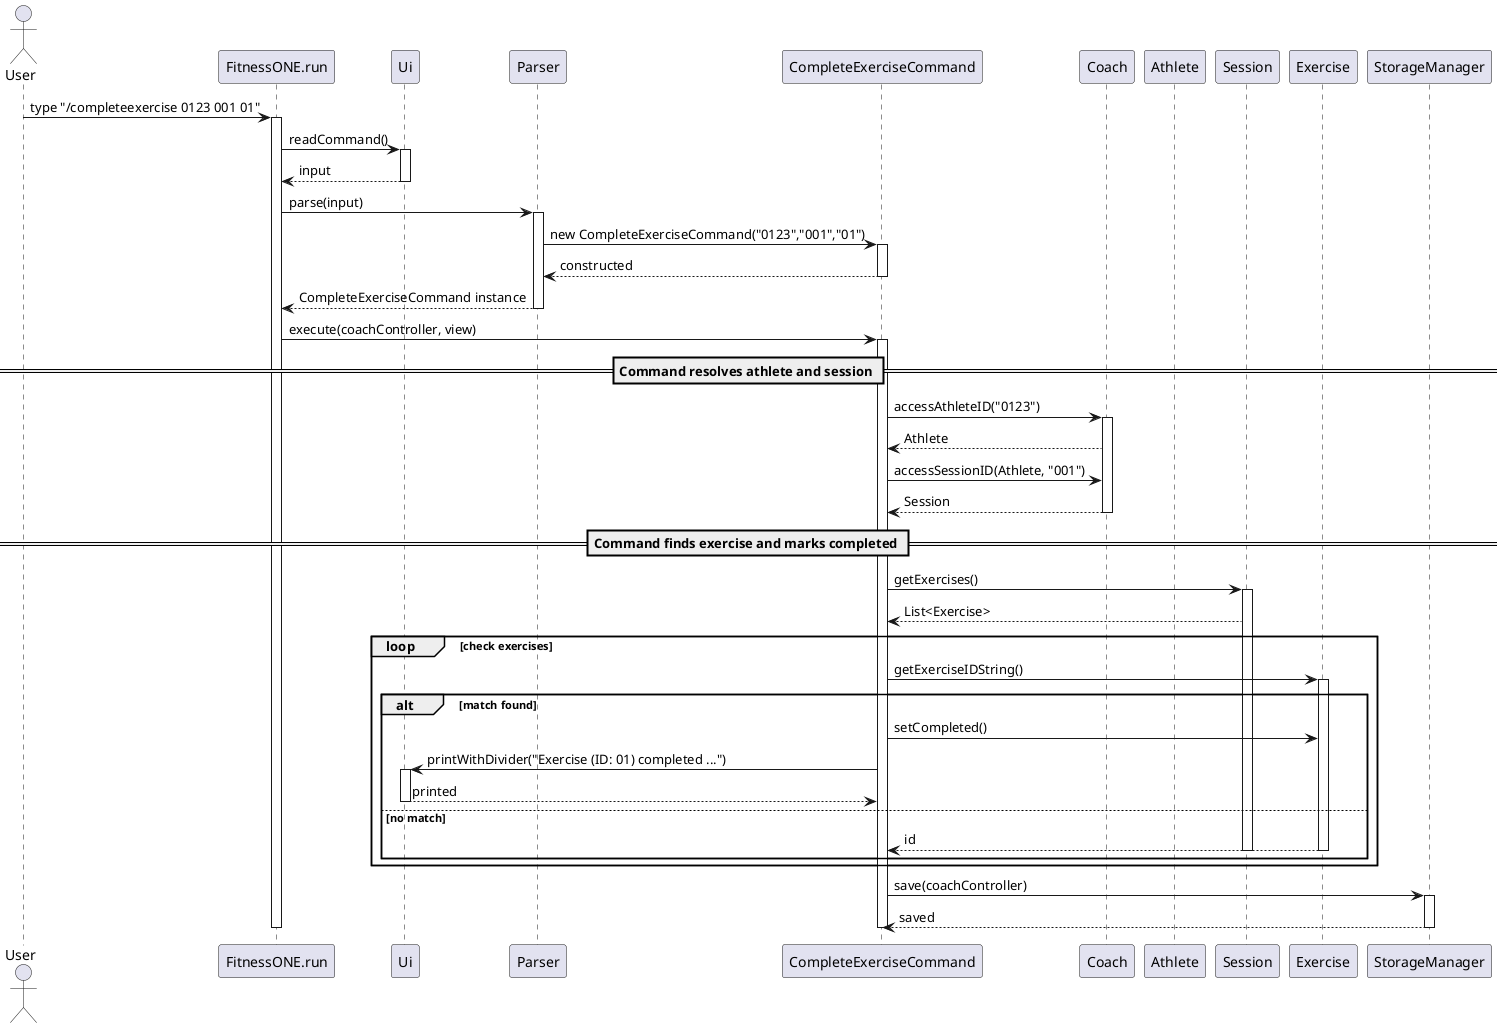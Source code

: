 @startuml
actor User
participant FitnessONE as "FitnessONE.run"
participant Ui as "Ui"
participant Parser as "Parser"
participant CompleteCmd as "CompleteExerciseCommand"
participant Coach as "Coach"
participant Athlete as "Athlete"
participant Session as "Session"
participant Exercise as "Exercise"
participant Storage as "StorageManager"

User -> FitnessONE : type "/completeexercise 0123 001 01"
activate FitnessONE

FitnessONE -> Ui : readCommand()
activate Ui
Ui --> FitnessONE : input
deactivate Ui


FitnessONE -> Parser : parse(input)
activate Parser
Parser -> CompleteCmd ++ : new CompleteExerciseCommand("0123","001","01")

CompleteCmd --> Parser -- : constructed

Parser --> FitnessONE : CompleteExerciseCommand instance
deactivate Parser

FitnessONE -> CompleteCmd : execute(coachController, view)
activate CompleteCmd

== Command resolves athlete and session ==
CompleteCmd -> Coach : accessAthleteID("0123")
activate Coach
Coach --> CompleteCmd : Athlete
CompleteCmd -> Coach : accessSessionID(Athlete, "001")
Coach --> CompleteCmd : Session
deactivate Coach

== Command finds exercise and marks completed ==
CompleteCmd -> Session : getExercises()
activate Session
Session --> CompleteCmd : List<Exercise>

loop check exercises
    CompleteCmd -> Exercise : getExerciseIDString()
    activate Exercise
    alt match found
        CompleteCmd -> Exercise : setCompleted()
        CompleteCmd -> Ui : printWithDivider("Exercise (ID: 01) completed ...")
        activate Ui
        Ui --> CompleteCmd : printed
        deactivate Ui

    else no match
        Exercise --> CompleteCmd : id
        deactivate Exercise
    deactivate Session
    end
end


CompleteCmd -> Storage : save(coachController)
activate Storage
Storage --> CompleteCmd : saved
deactivate Storage

deactivate CompleteCmd
deactivate FitnessONE
@enduml
